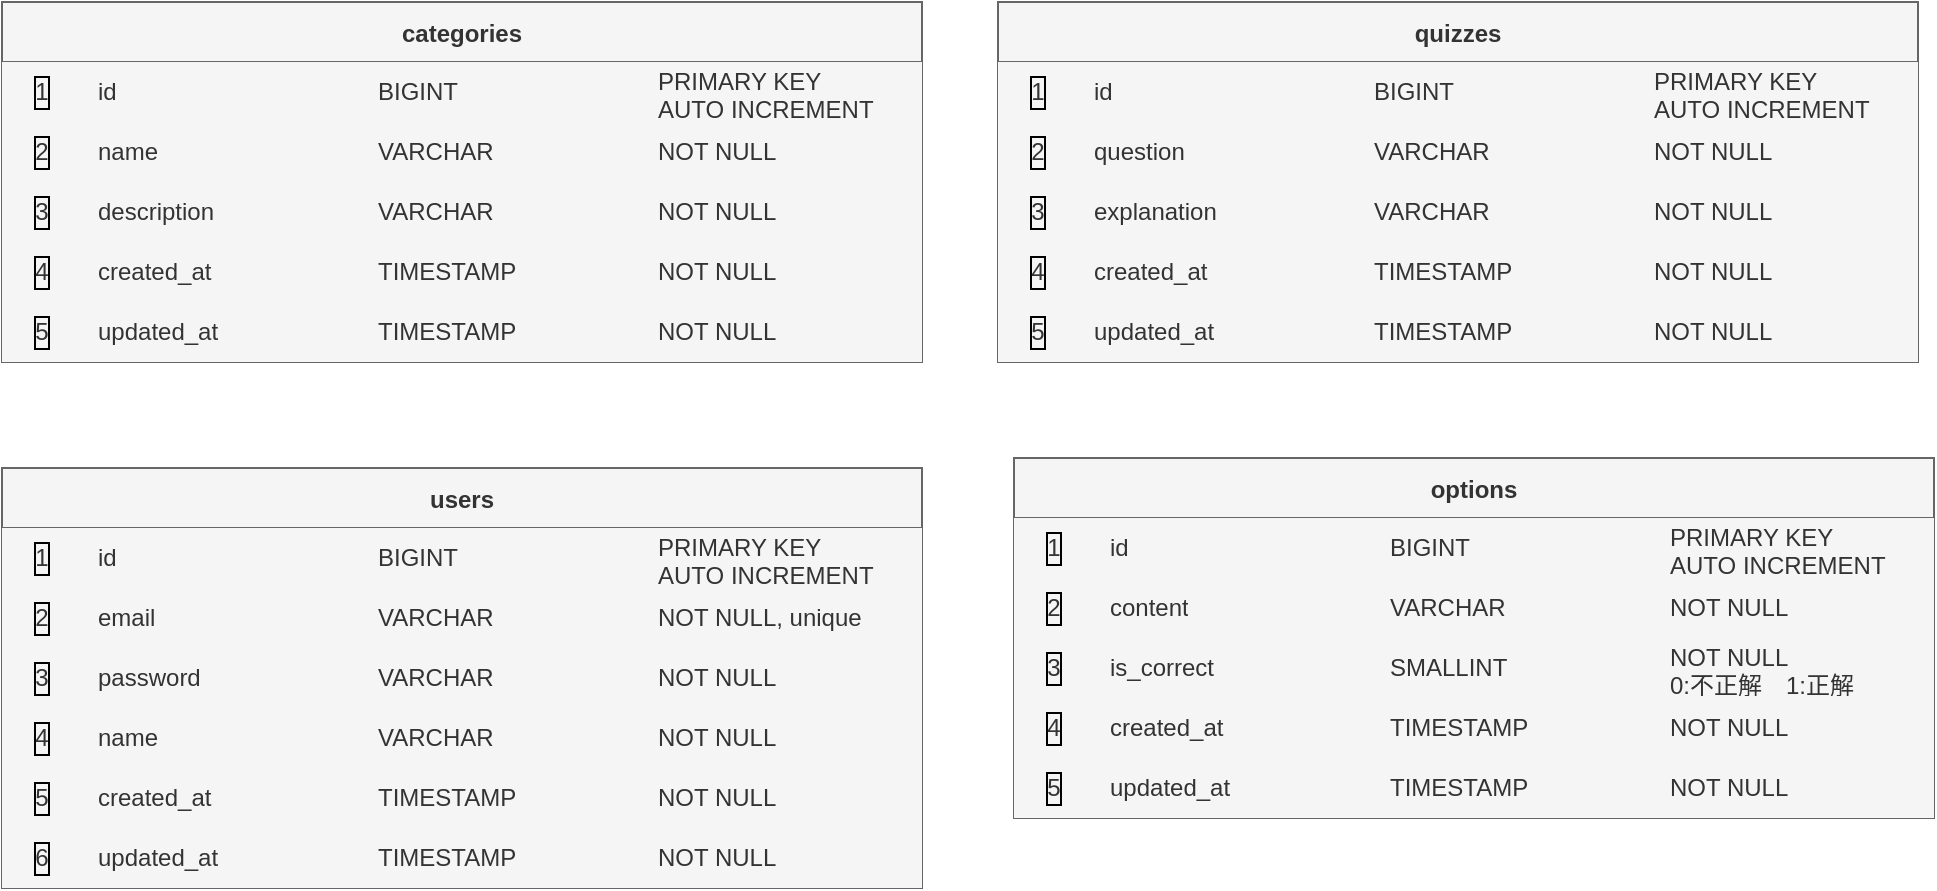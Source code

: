 <mxfile>
    <diagram id="eIN0XWW3X8XtW1URO2Tv" name="ページ1">
        <mxGraphModel dx="1004" dy="651" grid="0" gridSize="10" guides="1" tooltips="1" connect="1" arrows="1" fold="1" page="1" pageScale="1" pageWidth="827" pageHeight="1169" math="0" shadow="0">
            <root>
                <mxCell id="0"/>
                <mxCell id="1" parent="0"/>
                <mxCell id="2" value="categories" style="shape=table;startSize=30;container=1;collapsible=0;childLayout=tableLayout;fixedRows=1;rowLines=0;fontStyle=1;fillColor=#f5f5f5;strokeColor=#666666;perimeterSpacing=1;swimlaneFillColor=default;fontColor=#333333;" vertex="1" parent="1">
                    <mxGeometry x="42" y="51" width="460" height="180" as="geometry"/>
                </mxCell>
                <mxCell id="3" value="" style="shape=tableRow;horizontal=0;startSize=0;swimlaneHead=0;swimlaneBody=0;top=0;left=0;bottom=0;right=0;collapsible=0;dropTarget=0;fillColor=#f5f5f5;points=[[0,0.5],[1,0.5]];portConstraint=eastwest;strokeColor=#666666;perimeterSpacing=1;swimlaneFillColor=default;fontColor=#333333;" vertex="1" parent="2">
                    <mxGeometry y="30" width="460" height="30" as="geometry"/>
                </mxCell>
                <mxCell id="4" value="1" style="shape=partialRectangle;html=1;whiteSpace=wrap;connectable=0;fillColor=#f5f5f5;top=0;left=0;bottom=0;right=0;overflow=hidden;pointerEvents=1;strokeColor=#666666;perimeterSpacing=1;swimlaneFillColor=default;fontColor=#333333;labelBorderColor=default;" vertex="1" parent="3">
                    <mxGeometry width="40" height="30" as="geometry">
                        <mxRectangle width="40" height="30" as="alternateBounds"/>
                    </mxGeometry>
                </mxCell>
                <mxCell id="5" value="id" style="shape=partialRectangle;html=1;whiteSpace=wrap;connectable=0;fillColor=#f5f5f5;top=0;left=0;bottom=0;right=0;align=left;spacingLeft=6;overflow=hidden;strokeColor=#666666;perimeterSpacing=1;swimlaneFillColor=default;fontColor=#333333;" vertex="1" parent="3">
                    <mxGeometry x="40" width="140" height="30" as="geometry">
                        <mxRectangle width="140" height="30" as="alternateBounds"/>
                    </mxGeometry>
                </mxCell>
                <mxCell id="18" value="BIGINT" style="shape=partialRectangle;html=1;whiteSpace=wrap;connectable=0;fillColor=#f5f5f5;top=0;left=0;bottom=0;right=0;align=left;spacingLeft=6;overflow=hidden;strokeColor=#666666;perimeterSpacing=1;swimlaneFillColor=default;fontColor=#333333;" vertex="1" parent="3">
                    <mxGeometry x="180" width="140" height="30" as="geometry">
                        <mxRectangle width="140" height="30" as="alternateBounds"/>
                    </mxGeometry>
                </mxCell>
                <mxCell id="21" value="PRIMARY KEY&lt;br&gt;AUTO INCREMENT" style="shape=partialRectangle;html=1;whiteSpace=wrap;connectable=0;fillColor=#f5f5f5;top=0;left=0;bottom=0;right=0;align=left;spacingLeft=6;overflow=hidden;strokeColor=#666666;perimeterSpacing=1;swimlaneFillColor=default;fontColor=#333333;" vertex="1" parent="3">
                    <mxGeometry x="320" width="140" height="30" as="geometry">
                        <mxRectangle width="140" height="30" as="alternateBounds"/>
                    </mxGeometry>
                </mxCell>
                <mxCell id="6" value="" style="shape=tableRow;horizontal=0;startSize=0;swimlaneHead=0;swimlaneBody=0;top=0;left=0;bottom=0;right=0;collapsible=0;dropTarget=0;fillColor=#f5f5f5;points=[[0,0.5],[1,0.5]];portConstraint=eastwest;strokeColor=#666666;perimeterSpacing=1;swimlaneFillColor=default;fontColor=#333333;" vertex="1" parent="2">
                    <mxGeometry y="60" width="460" height="30" as="geometry"/>
                </mxCell>
                <mxCell id="7" value="2" style="shape=partialRectangle;html=1;whiteSpace=wrap;connectable=0;fillColor=#f5f5f5;top=0;left=0;bottom=0;right=0;overflow=hidden;strokeColor=#666666;perimeterSpacing=1;swimlaneFillColor=default;fontColor=#333333;labelBorderColor=default;" vertex="1" parent="6">
                    <mxGeometry width="40" height="30" as="geometry">
                        <mxRectangle width="40" height="30" as="alternateBounds"/>
                    </mxGeometry>
                </mxCell>
                <mxCell id="8" value="name" style="shape=partialRectangle;html=1;whiteSpace=wrap;connectable=0;fillColor=#f5f5f5;top=0;left=0;bottom=0;right=0;align=left;spacingLeft=6;overflow=hidden;strokeColor=#666666;perimeterSpacing=1;swimlaneFillColor=default;fontColor=#333333;" vertex="1" parent="6">
                    <mxGeometry x="40" width="140" height="30" as="geometry">
                        <mxRectangle width="140" height="30" as="alternateBounds"/>
                    </mxGeometry>
                </mxCell>
                <mxCell id="19" value="VARCHAR" style="shape=partialRectangle;html=1;whiteSpace=wrap;connectable=0;fillColor=#f5f5f5;top=0;left=0;bottom=0;right=0;align=left;spacingLeft=6;overflow=hidden;strokeColor=#666666;perimeterSpacing=1;swimlaneFillColor=default;fontColor=#333333;" vertex="1" parent="6">
                    <mxGeometry x="180" width="140" height="30" as="geometry">
                        <mxRectangle width="140" height="30" as="alternateBounds"/>
                    </mxGeometry>
                </mxCell>
                <mxCell id="22" value="NOT NULL" style="shape=partialRectangle;html=1;whiteSpace=wrap;connectable=0;fillColor=#f5f5f5;top=0;left=0;bottom=0;right=0;align=left;spacingLeft=6;overflow=hidden;strokeColor=#666666;perimeterSpacing=1;swimlaneFillColor=default;fontColor=#333333;" vertex="1" parent="6">
                    <mxGeometry x="320" width="140" height="30" as="geometry">
                        <mxRectangle width="140" height="30" as="alternateBounds"/>
                    </mxGeometry>
                </mxCell>
                <mxCell id="9" value="" style="shape=tableRow;horizontal=0;startSize=0;swimlaneHead=0;swimlaneBody=0;top=0;left=0;bottom=0;right=0;collapsible=0;dropTarget=0;fillColor=#f5f5f5;points=[[0,0.5],[1,0.5]];portConstraint=eastwest;strokeColor=#666666;perimeterSpacing=1;swimlaneFillColor=default;fontColor=#333333;" vertex="1" parent="2">
                    <mxGeometry y="90" width="460" height="30" as="geometry"/>
                </mxCell>
                <mxCell id="10" value="3" style="shape=partialRectangle;html=1;whiteSpace=wrap;connectable=0;fillColor=#f5f5f5;top=0;left=0;bottom=0;right=0;overflow=hidden;strokeColor=#666666;perimeterSpacing=1;swimlaneFillColor=default;fontColor=#333333;labelBorderColor=default;" vertex="1" parent="9">
                    <mxGeometry width="40" height="30" as="geometry">
                        <mxRectangle width="40" height="30" as="alternateBounds"/>
                    </mxGeometry>
                </mxCell>
                <mxCell id="11" value="description" style="shape=partialRectangle;html=1;whiteSpace=wrap;connectable=0;fillColor=#f5f5f5;top=0;left=0;bottom=0;right=0;align=left;spacingLeft=6;overflow=hidden;strokeColor=#666666;perimeterSpacing=1;swimlaneFillColor=default;fontColor=#333333;" vertex="1" parent="9">
                    <mxGeometry x="40" width="140" height="30" as="geometry">
                        <mxRectangle width="140" height="30" as="alternateBounds"/>
                    </mxGeometry>
                </mxCell>
                <mxCell id="20" value="VARCHAR" style="shape=partialRectangle;html=1;whiteSpace=wrap;connectable=0;fillColor=#f5f5f5;top=0;left=0;bottom=0;right=0;align=left;spacingLeft=6;overflow=hidden;strokeColor=#666666;perimeterSpacing=1;swimlaneFillColor=default;fontColor=#333333;" vertex="1" parent="9">
                    <mxGeometry x="180" width="140" height="30" as="geometry">
                        <mxRectangle width="140" height="30" as="alternateBounds"/>
                    </mxGeometry>
                </mxCell>
                <mxCell id="23" value="NOT NULL" style="shape=partialRectangle;html=1;whiteSpace=wrap;connectable=0;fillColor=#f5f5f5;top=0;left=0;bottom=0;right=0;align=left;spacingLeft=6;overflow=hidden;strokeColor=#666666;perimeterSpacing=1;swimlaneFillColor=default;fontColor=#333333;" vertex="1" parent="9">
                    <mxGeometry x="320" width="140" height="30" as="geometry">
                        <mxRectangle width="140" height="30" as="alternateBounds"/>
                    </mxGeometry>
                </mxCell>
                <mxCell id="72" style="shape=tableRow;horizontal=0;startSize=0;swimlaneHead=0;swimlaneBody=0;top=0;left=0;bottom=0;right=0;collapsible=0;dropTarget=0;fillColor=#f5f5f5;points=[[0,0.5],[1,0.5]];portConstraint=eastwest;strokeColor=#666666;perimeterSpacing=1;swimlaneFillColor=default;fontColor=#333333;" vertex="1" parent="2">
                    <mxGeometry y="120" width="460" height="30" as="geometry"/>
                </mxCell>
                <mxCell id="73" value="4" style="shape=partialRectangle;html=1;whiteSpace=wrap;connectable=0;fillColor=#f5f5f5;top=0;left=0;bottom=0;right=0;overflow=hidden;strokeColor=#666666;perimeterSpacing=1;swimlaneFillColor=default;fontColor=#333333;labelBorderColor=default;" vertex="1" parent="72">
                    <mxGeometry width="40" height="30" as="geometry">
                        <mxRectangle width="40" height="30" as="alternateBounds"/>
                    </mxGeometry>
                </mxCell>
                <mxCell id="74" value="created_at" style="shape=partialRectangle;html=1;whiteSpace=wrap;connectable=0;fillColor=#f5f5f5;top=0;left=0;bottom=0;right=0;align=left;spacingLeft=6;overflow=hidden;strokeColor=#666666;perimeterSpacing=1;swimlaneFillColor=default;fontColor=#333333;" vertex="1" parent="72">
                    <mxGeometry x="40" width="140" height="30" as="geometry">
                        <mxRectangle width="140" height="30" as="alternateBounds"/>
                    </mxGeometry>
                </mxCell>
                <mxCell id="75" value="TIMESTAMP" style="shape=partialRectangle;html=1;whiteSpace=wrap;connectable=0;fillColor=#f5f5f5;top=0;left=0;bottom=0;right=0;align=left;spacingLeft=6;overflow=hidden;strokeColor=#666666;perimeterSpacing=1;swimlaneFillColor=default;fontColor=#333333;" vertex="1" parent="72">
                    <mxGeometry x="180" width="140" height="30" as="geometry">
                        <mxRectangle width="140" height="30" as="alternateBounds"/>
                    </mxGeometry>
                </mxCell>
                <mxCell id="76" value="NOT NULL" style="shape=partialRectangle;html=1;whiteSpace=wrap;connectable=0;fillColor=#f5f5f5;top=0;left=0;bottom=0;right=0;align=left;spacingLeft=6;overflow=hidden;strokeColor=#666666;perimeterSpacing=1;swimlaneFillColor=default;fontColor=#333333;" vertex="1" parent="72">
                    <mxGeometry x="320" width="140" height="30" as="geometry">
                        <mxRectangle width="140" height="30" as="alternateBounds"/>
                    </mxGeometry>
                </mxCell>
                <mxCell id="77" style="shape=tableRow;horizontal=0;startSize=0;swimlaneHead=0;swimlaneBody=0;top=0;left=0;bottom=0;right=0;collapsible=0;dropTarget=0;fillColor=#f5f5f5;points=[[0,0.5],[1,0.5]];portConstraint=eastwest;strokeColor=#666666;perimeterSpacing=1;swimlaneFillColor=default;fontColor=#333333;" vertex="1" parent="2">
                    <mxGeometry y="150" width="460" height="30" as="geometry"/>
                </mxCell>
                <mxCell id="78" value="5" style="shape=partialRectangle;html=1;whiteSpace=wrap;connectable=0;fillColor=#f5f5f5;top=0;left=0;bottom=0;right=0;overflow=hidden;strokeColor=#666666;perimeterSpacing=1;swimlaneFillColor=default;fontColor=#333333;labelBorderColor=default;" vertex="1" parent="77">
                    <mxGeometry width="40" height="30" as="geometry">
                        <mxRectangle width="40" height="30" as="alternateBounds"/>
                    </mxGeometry>
                </mxCell>
                <mxCell id="79" value="updated_at" style="shape=partialRectangle;html=1;whiteSpace=wrap;connectable=0;fillColor=#f5f5f5;top=0;left=0;bottom=0;right=0;align=left;spacingLeft=6;overflow=hidden;strokeColor=#666666;perimeterSpacing=1;swimlaneFillColor=default;fontColor=#333333;" vertex="1" parent="77">
                    <mxGeometry x="40" width="140" height="30" as="geometry">
                        <mxRectangle width="140" height="30" as="alternateBounds"/>
                    </mxGeometry>
                </mxCell>
                <mxCell id="80" value="TIMESTAMP" style="shape=partialRectangle;html=1;whiteSpace=wrap;connectable=0;fillColor=#f5f5f5;top=0;left=0;bottom=0;right=0;align=left;spacingLeft=6;overflow=hidden;strokeColor=#666666;perimeterSpacing=1;swimlaneFillColor=default;fontColor=#333333;" vertex="1" parent="77">
                    <mxGeometry x="180" width="140" height="30" as="geometry">
                        <mxRectangle width="140" height="30" as="alternateBounds"/>
                    </mxGeometry>
                </mxCell>
                <mxCell id="81" value="NOT NULL" style="shape=partialRectangle;html=1;whiteSpace=wrap;connectable=0;fillColor=#f5f5f5;top=0;left=0;bottom=0;right=0;align=left;spacingLeft=6;overflow=hidden;strokeColor=#666666;perimeterSpacing=1;swimlaneFillColor=default;fontColor=#333333;" vertex="1" parent="77">
                    <mxGeometry x="320" width="140" height="30" as="geometry">
                        <mxRectangle width="140" height="30" as="alternateBounds"/>
                    </mxGeometry>
                </mxCell>
                <mxCell id="24" value="options" style="shape=table;startSize=30;container=1;collapsible=0;childLayout=tableLayout;fixedRows=1;rowLines=0;fontStyle=1;fillColor=#f5f5f5;strokeColor=#666666;perimeterSpacing=1;swimlaneFillColor=default;fontColor=#333333;" vertex="1" parent="1">
                    <mxGeometry x="548" y="279" width="460" height="180" as="geometry"/>
                </mxCell>
                <mxCell id="25" value="" style="shape=tableRow;horizontal=0;startSize=0;swimlaneHead=0;swimlaneBody=0;top=0;left=0;bottom=0;right=0;collapsible=0;dropTarget=0;fillColor=#f5f5f5;points=[[0,0.5],[1,0.5]];portConstraint=eastwest;strokeColor=#666666;perimeterSpacing=1;swimlaneFillColor=default;fontColor=#333333;" vertex="1" parent="24">
                    <mxGeometry y="30" width="460" height="30" as="geometry"/>
                </mxCell>
                <mxCell id="26" value="1" style="shape=partialRectangle;html=1;whiteSpace=wrap;connectable=0;fillColor=#f5f5f5;top=0;left=0;bottom=0;right=0;overflow=hidden;pointerEvents=1;strokeColor=#666666;perimeterSpacing=1;swimlaneFillColor=default;fontColor=#333333;labelBorderColor=default;" vertex="1" parent="25">
                    <mxGeometry width="40" height="30" as="geometry">
                        <mxRectangle width="40" height="30" as="alternateBounds"/>
                    </mxGeometry>
                </mxCell>
                <mxCell id="27" value="id" style="shape=partialRectangle;html=1;whiteSpace=wrap;connectable=0;fillColor=#f5f5f5;top=0;left=0;bottom=0;right=0;align=left;spacingLeft=6;overflow=hidden;strokeColor=#666666;perimeterSpacing=1;swimlaneFillColor=default;fontColor=#333333;" vertex="1" parent="25">
                    <mxGeometry x="40" width="140" height="30" as="geometry">
                        <mxRectangle width="140" height="30" as="alternateBounds"/>
                    </mxGeometry>
                </mxCell>
                <mxCell id="28" value="BIGINT" style="shape=partialRectangle;html=1;whiteSpace=wrap;connectable=0;fillColor=#f5f5f5;top=0;left=0;bottom=0;right=0;align=left;spacingLeft=6;overflow=hidden;strokeColor=#666666;perimeterSpacing=1;swimlaneFillColor=default;fontColor=#333333;" vertex="1" parent="25">
                    <mxGeometry x="180" width="140" height="30" as="geometry">
                        <mxRectangle width="140" height="30" as="alternateBounds"/>
                    </mxGeometry>
                </mxCell>
                <mxCell id="29" value="PRIMARY KEY&lt;br&gt;AUTO INCREMENT" style="shape=partialRectangle;html=1;whiteSpace=wrap;connectable=0;fillColor=#f5f5f5;top=0;left=0;bottom=0;right=0;align=left;spacingLeft=6;overflow=hidden;strokeColor=#666666;perimeterSpacing=1;swimlaneFillColor=default;fontColor=#333333;" vertex="1" parent="25">
                    <mxGeometry x="320" width="140" height="30" as="geometry">
                        <mxRectangle width="140" height="30" as="alternateBounds"/>
                    </mxGeometry>
                </mxCell>
                <mxCell id="30" value="" style="shape=tableRow;horizontal=0;startSize=0;swimlaneHead=0;swimlaneBody=0;top=0;left=0;bottom=0;right=0;collapsible=0;dropTarget=0;fillColor=#f5f5f5;points=[[0,0.5],[1,0.5]];portConstraint=eastwest;strokeColor=#666666;perimeterSpacing=1;swimlaneFillColor=default;fontColor=#333333;" vertex="1" parent="24">
                    <mxGeometry y="60" width="460" height="30" as="geometry"/>
                </mxCell>
                <mxCell id="31" value="2" style="shape=partialRectangle;html=1;whiteSpace=wrap;connectable=0;fillColor=#f5f5f5;top=0;left=0;bottom=0;right=0;overflow=hidden;strokeColor=#666666;perimeterSpacing=1;swimlaneFillColor=default;fontColor=#333333;labelBorderColor=default;" vertex="1" parent="30">
                    <mxGeometry width="40" height="30" as="geometry">
                        <mxRectangle width="40" height="30" as="alternateBounds"/>
                    </mxGeometry>
                </mxCell>
                <mxCell id="32" value="content" style="shape=partialRectangle;html=1;whiteSpace=wrap;connectable=0;fillColor=#f5f5f5;top=0;left=0;bottom=0;right=0;align=left;spacingLeft=6;overflow=hidden;strokeColor=#666666;perimeterSpacing=1;swimlaneFillColor=default;fontColor=#333333;" vertex="1" parent="30">
                    <mxGeometry x="40" width="140" height="30" as="geometry">
                        <mxRectangle width="140" height="30" as="alternateBounds"/>
                    </mxGeometry>
                </mxCell>
                <mxCell id="33" value="VARCHAR" style="shape=partialRectangle;html=1;whiteSpace=wrap;connectable=0;fillColor=#f5f5f5;top=0;left=0;bottom=0;right=0;align=left;spacingLeft=6;overflow=hidden;strokeColor=#666666;perimeterSpacing=1;swimlaneFillColor=default;fontColor=#333333;" vertex="1" parent="30">
                    <mxGeometry x="180" width="140" height="30" as="geometry">
                        <mxRectangle width="140" height="30" as="alternateBounds"/>
                    </mxGeometry>
                </mxCell>
                <mxCell id="34" value="NOT NULL" style="shape=partialRectangle;html=1;whiteSpace=wrap;connectable=0;fillColor=#f5f5f5;top=0;left=0;bottom=0;right=0;align=left;spacingLeft=6;overflow=hidden;strokeColor=#666666;perimeterSpacing=1;swimlaneFillColor=default;fontColor=#333333;" vertex="1" parent="30">
                    <mxGeometry x="320" width="140" height="30" as="geometry">
                        <mxRectangle width="140" height="30" as="alternateBounds"/>
                    </mxGeometry>
                </mxCell>
                <mxCell id="35" value="" style="shape=tableRow;horizontal=0;startSize=0;swimlaneHead=0;swimlaneBody=0;top=0;left=0;bottom=0;right=0;collapsible=0;dropTarget=0;fillColor=#f5f5f5;points=[[0,0.5],[1,0.5]];portConstraint=eastwest;strokeColor=#666666;perimeterSpacing=1;swimlaneFillColor=default;fontColor=#333333;" vertex="1" parent="24">
                    <mxGeometry y="90" width="460" height="30" as="geometry"/>
                </mxCell>
                <mxCell id="36" value="3" style="shape=partialRectangle;html=1;whiteSpace=wrap;connectable=0;fillColor=#f5f5f5;top=0;left=0;bottom=0;right=0;overflow=hidden;strokeColor=#666666;perimeterSpacing=1;swimlaneFillColor=default;fontColor=#333333;labelBorderColor=default;" vertex="1" parent="35">
                    <mxGeometry width="40" height="30" as="geometry">
                        <mxRectangle width="40" height="30" as="alternateBounds"/>
                    </mxGeometry>
                </mxCell>
                <mxCell id="37" value="is_correct" style="shape=partialRectangle;html=1;whiteSpace=wrap;connectable=0;fillColor=#f5f5f5;top=0;left=0;bottom=0;right=0;align=left;spacingLeft=6;overflow=hidden;strokeColor=#666666;perimeterSpacing=1;swimlaneFillColor=default;fontColor=#333333;" vertex="1" parent="35">
                    <mxGeometry x="40" width="140" height="30" as="geometry">
                        <mxRectangle width="140" height="30" as="alternateBounds"/>
                    </mxGeometry>
                </mxCell>
                <mxCell id="38" value="SMALLINT" style="shape=partialRectangle;html=1;whiteSpace=wrap;connectable=0;fillColor=#f5f5f5;top=0;left=0;bottom=0;right=0;align=left;spacingLeft=6;overflow=hidden;strokeColor=#666666;perimeterSpacing=1;swimlaneFillColor=default;fontColor=#333333;" vertex="1" parent="35">
                    <mxGeometry x="180" width="140" height="30" as="geometry">
                        <mxRectangle width="140" height="30" as="alternateBounds"/>
                    </mxGeometry>
                </mxCell>
                <mxCell id="39" value="NOT NULL&lt;br&gt;0:不正解　1:正解" style="shape=partialRectangle;html=1;whiteSpace=wrap;connectable=0;fillColor=#f5f5f5;top=0;left=0;bottom=0;right=0;align=left;spacingLeft=6;overflow=hidden;strokeColor=#666666;perimeterSpacing=1;swimlaneFillColor=default;fontColor=#333333;" vertex="1" parent="35">
                    <mxGeometry x="320" width="140" height="30" as="geometry">
                        <mxRectangle width="140" height="30" as="alternateBounds"/>
                    </mxGeometry>
                </mxCell>
                <mxCell id="93" style="shape=tableRow;horizontal=0;startSize=0;swimlaneHead=0;swimlaneBody=0;top=0;left=0;bottom=0;right=0;collapsible=0;dropTarget=0;fillColor=#f5f5f5;points=[[0,0.5],[1,0.5]];portConstraint=eastwest;strokeColor=#666666;perimeterSpacing=1;swimlaneFillColor=default;fontColor=#333333;" vertex="1" parent="24">
                    <mxGeometry y="120" width="460" height="30" as="geometry"/>
                </mxCell>
                <mxCell id="94" value="4" style="shape=partialRectangle;html=1;whiteSpace=wrap;connectable=0;fillColor=#f5f5f5;top=0;left=0;bottom=0;right=0;overflow=hidden;strokeColor=#666666;perimeterSpacing=1;swimlaneFillColor=default;fontColor=#333333;labelBorderColor=default;" vertex="1" parent="93">
                    <mxGeometry width="40" height="30" as="geometry">
                        <mxRectangle width="40" height="30" as="alternateBounds"/>
                    </mxGeometry>
                </mxCell>
                <mxCell id="95" value="created_at" style="shape=partialRectangle;html=1;whiteSpace=wrap;connectable=0;fillColor=#f5f5f5;top=0;left=0;bottom=0;right=0;align=left;spacingLeft=6;overflow=hidden;strokeColor=#666666;perimeterSpacing=1;swimlaneFillColor=default;fontColor=#333333;" vertex="1" parent="93">
                    <mxGeometry x="40" width="140" height="30" as="geometry">
                        <mxRectangle width="140" height="30" as="alternateBounds"/>
                    </mxGeometry>
                </mxCell>
                <mxCell id="96" value="TIMESTAMP" style="shape=partialRectangle;html=1;whiteSpace=wrap;connectable=0;fillColor=#f5f5f5;top=0;left=0;bottom=0;right=0;align=left;spacingLeft=6;overflow=hidden;strokeColor=#666666;perimeterSpacing=1;swimlaneFillColor=default;fontColor=#333333;" vertex="1" parent="93">
                    <mxGeometry x="180" width="140" height="30" as="geometry">
                        <mxRectangle width="140" height="30" as="alternateBounds"/>
                    </mxGeometry>
                </mxCell>
                <mxCell id="97" value="NOT NULL" style="shape=partialRectangle;html=1;whiteSpace=wrap;connectable=0;fillColor=#f5f5f5;top=0;left=0;bottom=0;right=0;align=left;spacingLeft=6;overflow=hidden;strokeColor=#666666;perimeterSpacing=1;swimlaneFillColor=default;fontColor=#333333;" vertex="1" parent="93">
                    <mxGeometry x="320" width="140" height="30" as="geometry">
                        <mxRectangle width="140" height="30" as="alternateBounds"/>
                    </mxGeometry>
                </mxCell>
                <mxCell id="131" style="shape=tableRow;horizontal=0;startSize=0;swimlaneHead=0;swimlaneBody=0;top=0;left=0;bottom=0;right=0;collapsible=0;dropTarget=0;fillColor=#f5f5f5;points=[[0,0.5],[1,0.5]];portConstraint=eastwest;strokeColor=#666666;perimeterSpacing=1;swimlaneFillColor=default;fontColor=#333333;" vertex="1" parent="24">
                    <mxGeometry y="150" width="460" height="30" as="geometry"/>
                </mxCell>
                <mxCell id="132" value="5" style="shape=partialRectangle;html=1;whiteSpace=wrap;connectable=0;fillColor=#f5f5f5;top=0;left=0;bottom=0;right=0;overflow=hidden;strokeColor=#666666;perimeterSpacing=1;swimlaneFillColor=default;fontColor=#333333;labelBorderColor=default;" vertex="1" parent="131">
                    <mxGeometry width="40" height="30" as="geometry">
                        <mxRectangle width="40" height="30" as="alternateBounds"/>
                    </mxGeometry>
                </mxCell>
                <mxCell id="133" value="updated_at" style="shape=partialRectangle;html=1;whiteSpace=wrap;connectable=0;fillColor=#f5f5f5;top=0;left=0;bottom=0;right=0;align=left;spacingLeft=6;overflow=hidden;strokeColor=#666666;perimeterSpacing=1;swimlaneFillColor=default;fontColor=#333333;" vertex="1" parent="131">
                    <mxGeometry x="40" width="140" height="30" as="geometry">
                        <mxRectangle width="140" height="30" as="alternateBounds"/>
                    </mxGeometry>
                </mxCell>
                <mxCell id="134" value="TIMESTAMP" style="shape=partialRectangle;html=1;whiteSpace=wrap;connectable=0;fillColor=#f5f5f5;top=0;left=0;bottom=0;right=0;align=left;spacingLeft=6;overflow=hidden;strokeColor=#666666;perimeterSpacing=1;swimlaneFillColor=default;fontColor=#333333;" vertex="1" parent="131">
                    <mxGeometry x="180" width="140" height="30" as="geometry">
                        <mxRectangle width="140" height="30" as="alternateBounds"/>
                    </mxGeometry>
                </mxCell>
                <mxCell id="135" value="NOT NULL" style="shape=partialRectangle;html=1;whiteSpace=wrap;connectable=0;fillColor=#f5f5f5;top=0;left=0;bottom=0;right=0;align=left;spacingLeft=6;overflow=hidden;strokeColor=#666666;perimeterSpacing=1;swimlaneFillColor=default;fontColor=#333333;" vertex="1" parent="131">
                    <mxGeometry x="320" width="140" height="30" as="geometry">
                        <mxRectangle width="140" height="30" as="alternateBounds"/>
                    </mxGeometry>
                </mxCell>
                <mxCell id="40" value="users" style="shape=table;startSize=30;container=1;collapsible=0;childLayout=tableLayout;fixedRows=1;rowLines=0;fontStyle=1;fillColor=#f5f5f5;strokeColor=#666666;perimeterSpacing=1;swimlaneFillColor=default;fontColor=#333333;" vertex="1" parent="1">
                    <mxGeometry x="42" y="284" width="460" height="210" as="geometry"/>
                </mxCell>
                <mxCell id="41" value="" style="shape=tableRow;horizontal=0;startSize=0;swimlaneHead=0;swimlaneBody=0;top=0;left=0;bottom=0;right=0;collapsible=0;dropTarget=0;fillColor=#f5f5f5;points=[[0,0.5],[1,0.5]];portConstraint=eastwest;strokeColor=#666666;perimeterSpacing=1;swimlaneFillColor=default;fontColor=#333333;" vertex="1" parent="40">
                    <mxGeometry y="30" width="460" height="30" as="geometry"/>
                </mxCell>
                <mxCell id="42" value="1" style="shape=partialRectangle;html=1;whiteSpace=wrap;connectable=0;fillColor=#f5f5f5;top=0;left=0;bottom=0;right=0;overflow=hidden;pointerEvents=1;strokeColor=#666666;perimeterSpacing=1;swimlaneFillColor=default;fontColor=#333333;labelBorderColor=default;" vertex="1" parent="41">
                    <mxGeometry width="40" height="30" as="geometry">
                        <mxRectangle width="40" height="30" as="alternateBounds"/>
                    </mxGeometry>
                </mxCell>
                <mxCell id="43" value="id" style="shape=partialRectangle;html=1;whiteSpace=wrap;connectable=0;fillColor=#f5f5f5;top=0;left=0;bottom=0;right=0;align=left;spacingLeft=6;overflow=hidden;strokeColor=#666666;perimeterSpacing=1;swimlaneFillColor=default;fontColor=#333333;" vertex="1" parent="41">
                    <mxGeometry x="40" width="140" height="30" as="geometry">
                        <mxRectangle width="140" height="30" as="alternateBounds"/>
                    </mxGeometry>
                </mxCell>
                <mxCell id="44" value="BIGINT" style="shape=partialRectangle;html=1;whiteSpace=wrap;connectable=0;fillColor=#f5f5f5;top=0;left=0;bottom=0;right=0;align=left;spacingLeft=6;overflow=hidden;strokeColor=#666666;perimeterSpacing=1;swimlaneFillColor=default;fontColor=#333333;" vertex="1" parent="41">
                    <mxGeometry x="180" width="140" height="30" as="geometry">
                        <mxRectangle width="140" height="30" as="alternateBounds"/>
                    </mxGeometry>
                </mxCell>
                <mxCell id="45" value="PRIMARY KEY&lt;br&gt;AUTO INCREMENT" style="shape=partialRectangle;html=1;whiteSpace=wrap;connectable=0;fillColor=#f5f5f5;top=0;left=0;bottom=0;right=0;align=left;spacingLeft=6;overflow=hidden;strokeColor=#666666;perimeterSpacing=1;swimlaneFillColor=default;fontColor=#333333;" vertex="1" parent="41">
                    <mxGeometry x="320" width="140" height="30" as="geometry">
                        <mxRectangle width="140" height="30" as="alternateBounds"/>
                    </mxGeometry>
                </mxCell>
                <mxCell id="46" value="" style="shape=tableRow;horizontal=0;startSize=0;swimlaneHead=0;swimlaneBody=0;top=0;left=0;bottom=0;right=0;collapsible=0;dropTarget=0;fillColor=#f5f5f5;points=[[0,0.5],[1,0.5]];portConstraint=eastwest;strokeColor=#666666;perimeterSpacing=1;swimlaneFillColor=default;fontColor=#333333;" vertex="1" parent="40">
                    <mxGeometry y="60" width="460" height="30" as="geometry"/>
                </mxCell>
                <mxCell id="47" value="2" style="shape=partialRectangle;html=1;whiteSpace=wrap;connectable=0;fillColor=#f5f5f5;top=0;left=0;bottom=0;right=0;overflow=hidden;strokeColor=#666666;perimeterSpacing=1;swimlaneFillColor=default;fontColor=#333333;labelBorderColor=default;" vertex="1" parent="46">
                    <mxGeometry width="40" height="30" as="geometry">
                        <mxRectangle width="40" height="30" as="alternateBounds"/>
                    </mxGeometry>
                </mxCell>
                <mxCell id="48" value="email" style="shape=partialRectangle;html=1;whiteSpace=wrap;connectable=0;fillColor=#f5f5f5;top=0;left=0;bottom=0;right=0;align=left;spacingLeft=6;overflow=hidden;strokeColor=#666666;perimeterSpacing=1;swimlaneFillColor=default;fontColor=#333333;" vertex="1" parent="46">
                    <mxGeometry x="40" width="140" height="30" as="geometry">
                        <mxRectangle width="140" height="30" as="alternateBounds"/>
                    </mxGeometry>
                </mxCell>
                <mxCell id="49" value="VARCHAR" style="shape=partialRectangle;html=1;whiteSpace=wrap;connectable=0;fillColor=#f5f5f5;top=0;left=0;bottom=0;right=0;align=left;spacingLeft=6;overflow=hidden;strokeColor=#666666;perimeterSpacing=1;swimlaneFillColor=default;fontColor=#333333;" vertex="1" parent="46">
                    <mxGeometry x="180" width="140" height="30" as="geometry">
                        <mxRectangle width="140" height="30" as="alternateBounds"/>
                    </mxGeometry>
                </mxCell>
                <mxCell id="50" value="NOT NULL, unique" style="shape=partialRectangle;html=1;whiteSpace=wrap;connectable=0;fillColor=#f5f5f5;top=0;left=0;bottom=0;right=0;align=left;spacingLeft=6;overflow=hidden;strokeColor=#666666;perimeterSpacing=1;swimlaneFillColor=default;fontColor=#333333;" vertex="1" parent="46">
                    <mxGeometry x="320" width="140" height="30" as="geometry">
                        <mxRectangle width="140" height="30" as="alternateBounds"/>
                    </mxGeometry>
                </mxCell>
                <mxCell id="51" value="" style="shape=tableRow;horizontal=0;startSize=0;swimlaneHead=0;swimlaneBody=0;top=0;left=0;bottom=0;right=0;collapsible=0;dropTarget=0;fillColor=#f5f5f5;points=[[0,0.5],[1,0.5]];portConstraint=eastwest;strokeColor=#666666;perimeterSpacing=1;swimlaneFillColor=default;fontColor=#333333;" vertex="1" parent="40">
                    <mxGeometry y="90" width="460" height="30" as="geometry"/>
                </mxCell>
                <mxCell id="52" value="3" style="shape=partialRectangle;html=1;whiteSpace=wrap;connectable=0;fillColor=#f5f5f5;top=0;left=0;bottom=0;right=0;overflow=hidden;strokeColor=#666666;perimeterSpacing=1;swimlaneFillColor=default;fontColor=#333333;labelBorderColor=default;" vertex="1" parent="51">
                    <mxGeometry width="40" height="30" as="geometry">
                        <mxRectangle width="40" height="30" as="alternateBounds"/>
                    </mxGeometry>
                </mxCell>
                <mxCell id="53" value="password" style="shape=partialRectangle;html=1;whiteSpace=wrap;connectable=0;fillColor=#f5f5f5;top=0;left=0;bottom=0;right=0;align=left;spacingLeft=6;overflow=hidden;strokeColor=#666666;perimeterSpacing=1;swimlaneFillColor=default;fontColor=#333333;" vertex="1" parent="51">
                    <mxGeometry x="40" width="140" height="30" as="geometry">
                        <mxRectangle width="140" height="30" as="alternateBounds"/>
                    </mxGeometry>
                </mxCell>
                <mxCell id="54" value="VARCHAR" style="shape=partialRectangle;html=1;whiteSpace=wrap;connectable=0;fillColor=#f5f5f5;top=0;left=0;bottom=0;right=0;align=left;spacingLeft=6;overflow=hidden;strokeColor=#666666;perimeterSpacing=1;swimlaneFillColor=default;fontColor=#333333;" vertex="1" parent="51">
                    <mxGeometry x="180" width="140" height="30" as="geometry">
                        <mxRectangle width="140" height="30" as="alternateBounds"/>
                    </mxGeometry>
                </mxCell>
                <mxCell id="55" value="NOT NULL" style="shape=partialRectangle;html=1;whiteSpace=wrap;connectable=0;fillColor=#f5f5f5;top=0;left=0;bottom=0;right=0;align=left;spacingLeft=6;overflow=hidden;strokeColor=#666666;perimeterSpacing=1;swimlaneFillColor=default;fontColor=#333333;" vertex="1" parent="51">
                    <mxGeometry x="320" width="140" height="30" as="geometry">
                        <mxRectangle width="140" height="30" as="alternateBounds"/>
                    </mxGeometry>
                </mxCell>
                <mxCell id="121" style="shape=tableRow;horizontal=0;startSize=0;swimlaneHead=0;swimlaneBody=0;top=0;left=0;bottom=0;right=0;collapsible=0;dropTarget=0;fillColor=#f5f5f5;points=[[0,0.5],[1,0.5]];portConstraint=eastwest;strokeColor=#666666;perimeterSpacing=1;swimlaneFillColor=default;fontColor=#333333;" vertex="1" parent="40">
                    <mxGeometry y="120" width="460" height="30" as="geometry"/>
                </mxCell>
                <mxCell id="122" value="4" style="shape=partialRectangle;html=1;whiteSpace=wrap;connectable=0;fillColor=#f5f5f5;top=0;left=0;bottom=0;right=0;overflow=hidden;strokeColor=#666666;perimeterSpacing=1;swimlaneFillColor=default;fontColor=#333333;labelBorderColor=default;" vertex="1" parent="121">
                    <mxGeometry width="40" height="30" as="geometry">
                        <mxRectangle width="40" height="30" as="alternateBounds"/>
                    </mxGeometry>
                </mxCell>
                <mxCell id="123" value="name" style="shape=partialRectangle;html=1;whiteSpace=wrap;connectable=0;fillColor=#f5f5f5;top=0;left=0;bottom=0;right=0;align=left;spacingLeft=6;overflow=hidden;strokeColor=#666666;perimeterSpacing=1;swimlaneFillColor=default;fontColor=#333333;" vertex="1" parent="121">
                    <mxGeometry x="40" width="140" height="30" as="geometry">
                        <mxRectangle width="140" height="30" as="alternateBounds"/>
                    </mxGeometry>
                </mxCell>
                <mxCell id="124" value="VARCHAR" style="shape=partialRectangle;html=1;whiteSpace=wrap;connectable=0;fillColor=#f5f5f5;top=0;left=0;bottom=0;right=0;align=left;spacingLeft=6;overflow=hidden;strokeColor=#666666;perimeterSpacing=1;swimlaneFillColor=default;fontColor=#333333;" vertex="1" parent="121">
                    <mxGeometry x="180" width="140" height="30" as="geometry">
                        <mxRectangle width="140" height="30" as="alternateBounds"/>
                    </mxGeometry>
                </mxCell>
                <mxCell id="125" value="NOT NULL" style="shape=partialRectangle;html=1;whiteSpace=wrap;connectable=0;fillColor=#f5f5f5;top=0;left=0;bottom=0;right=0;align=left;spacingLeft=6;overflow=hidden;strokeColor=#666666;perimeterSpacing=1;swimlaneFillColor=default;fontColor=#333333;" vertex="1" parent="121">
                    <mxGeometry x="320" width="140" height="30" as="geometry">
                        <mxRectangle width="140" height="30" as="alternateBounds"/>
                    </mxGeometry>
                </mxCell>
                <mxCell id="116" style="shape=tableRow;horizontal=0;startSize=0;swimlaneHead=0;swimlaneBody=0;top=0;left=0;bottom=0;right=0;collapsible=0;dropTarget=0;fillColor=#f5f5f5;points=[[0,0.5],[1,0.5]];portConstraint=eastwest;strokeColor=#666666;perimeterSpacing=1;swimlaneFillColor=default;fontColor=#333333;" vertex="1" parent="40">
                    <mxGeometry y="150" width="460" height="30" as="geometry"/>
                </mxCell>
                <mxCell id="117" value="5" style="shape=partialRectangle;html=1;whiteSpace=wrap;connectable=0;fillColor=#f5f5f5;top=0;left=0;bottom=0;right=0;overflow=hidden;strokeColor=#666666;perimeterSpacing=1;swimlaneFillColor=default;fontColor=#333333;labelBorderColor=default;" vertex="1" parent="116">
                    <mxGeometry width="40" height="30" as="geometry">
                        <mxRectangle width="40" height="30" as="alternateBounds"/>
                    </mxGeometry>
                </mxCell>
                <mxCell id="118" value="created_at" style="shape=partialRectangle;html=1;whiteSpace=wrap;connectable=0;fillColor=#f5f5f5;top=0;left=0;bottom=0;right=0;align=left;spacingLeft=6;overflow=hidden;strokeColor=#666666;perimeterSpacing=1;swimlaneFillColor=default;fontColor=#333333;" vertex="1" parent="116">
                    <mxGeometry x="40" width="140" height="30" as="geometry">
                        <mxRectangle width="140" height="30" as="alternateBounds"/>
                    </mxGeometry>
                </mxCell>
                <mxCell id="119" value="TIMESTAMP" style="shape=partialRectangle;html=1;whiteSpace=wrap;connectable=0;fillColor=#f5f5f5;top=0;left=0;bottom=0;right=0;align=left;spacingLeft=6;overflow=hidden;strokeColor=#666666;perimeterSpacing=1;swimlaneFillColor=default;fontColor=#333333;" vertex="1" parent="116">
                    <mxGeometry x="180" width="140" height="30" as="geometry">
                        <mxRectangle width="140" height="30" as="alternateBounds"/>
                    </mxGeometry>
                </mxCell>
                <mxCell id="120" value="NOT NULL" style="shape=partialRectangle;html=1;whiteSpace=wrap;connectable=0;fillColor=#f5f5f5;top=0;left=0;bottom=0;right=0;align=left;spacingLeft=6;overflow=hidden;strokeColor=#666666;perimeterSpacing=1;swimlaneFillColor=default;fontColor=#333333;" vertex="1" parent="116">
                    <mxGeometry x="320" width="140" height="30" as="geometry">
                        <mxRectangle width="140" height="30" as="alternateBounds"/>
                    </mxGeometry>
                </mxCell>
                <mxCell id="111" style="shape=tableRow;horizontal=0;startSize=0;swimlaneHead=0;swimlaneBody=0;top=0;left=0;bottom=0;right=0;collapsible=0;dropTarget=0;fillColor=#f5f5f5;points=[[0,0.5],[1,0.5]];portConstraint=eastwest;strokeColor=#666666;perimeterSpacing=1;swimlaneFillColor=default;fontColor=#333333;" vertex="1" parent="40">
                    <mxGeometry y="180" width="460" height="30" as="geometry"/>
                </mxCell>
                <mxCell id="112" value="6" style="shape=partialRectangle;html=1;whiteSpace=wrap;connectable=0;fillColor=#f5f5f5;top=0;left=0;bottom=0;right=0;overflow=hidden;strokeColor=#666666;perimeterSpacing=1;swimlaneFillColor=default;fontColor=#333333;labelBorderColor=default;" vertex="1" parent="111">
                    <mxGeometry width="40" height="30" as="geometry">
                        <mxRectangle width="40" height="30" as="alternateBounds"/>
                    </mxGeometry>
                </mxCell>
                <mxCell id="113" value="updated_at" style="shape=partialRectangle;html=1;whiteSpace=wrap;connectable=0;fillColor=#f5f5f5;top=0;left=0;bottom=0;right=0;align=left;spacingLeft=6;overflow=hidden;strokeColor=#666666;perimeterSpacing=1;swimlaneFillColor=default;fontColor=#333333;" vertex="1" parent="111">
                    <mxGeometry x="40" width="140" height="30" as="geometry">
                        <mxRectangle width="140" height="30" as="alternateBounds"/>
                    </mxGeometry>
                </mxCell>
                <mxCell id="114" value="TIMESTAMP" style="shape=partialRectangle;html=1;whiteSpace=wrap;connectable=0;fillColor=#f5f5f5;top=0;left=0;bottom=0;right=0;align=left;spacingLeft=6;overflow=hidden;strokeColor=#666666;perimeterSpacing=1;swimlaneFillColor=default;fontColor=#333333;" vertex="1" parent="111">
                    <mxGeometry x="180" width="140" height="30" as="geometry">
                        <mxRectangle width="140" height="30" as="alternateBounds"/>
                    </mxGeometry>
                </mxCell>
                <mxCell id="115" value="NOT NULL" style="shape=partialRectangle;html=1;whiteSpace=wrap;connectable=0;fillColor=#f5f5f5;top=0;left=0;bottom=0;right=0;align=left;spacingLeft=6;overflow=hidden;strokeColor=#666666;perimeterSpacing=1;swimlaneFillColor=default;fontColor=#333333;" vertex="1" parent="111">
                    <mxGeometry x="320" width="140" height="30" as="geometry">
                        <mxRectangle width="140" height="30" as="alternateBounds"/>
                    </mxGeometry>
                </mxCell>
                <mxCell id="56" value="quizzes" style="shape=table;startSize=30;container=1;collapsible=0;childLayout=tableLayout;fixedRows=1;rowLines=0;fontStyle=1;fillColor=#f5f5f5;strokeColor=#666666;perimeterSpacing=1;swimlaneFillColor=default;fontColor=#333333;" vertex="1" parent="1">
                    <mxGeometry x="540" y="51" width="460" height="180" as="geometry"/>
                </mxCell>
                <mxCell id="57" value="" style="shape=tableRow;horizontal=0;startSize=0;swimlaneHead=0;swimlaneBody=0;top=0;left=0;bottom=0;right=0;collapsible=0;dropTarget=0;fillColor=#f5f5f5;points=[[0,0.5],[1,0.5]];portConstraint=eastwest;strokeColor=#666666;perimeterSpacing=1;swimlaneFillColor=default;fontColor=#333333;" vertex="1" parent="56">
                    <mxGeometry y="30" width="460" height="30" as="geometry"/>
                </mxCell>
                <mxCell id="58" value="1" style="shape=partialRectangle;html=1;whiteSpace=wrap;connectable=0;fillColor=#f5f5f5;top=0;left=0;bottom=0;right=0;overflow=hidden;pointerEvents=1;strokeColor=#666666;perimeterSpacing=1;swimlaneFillColor=default;fontColor=#333333;labelBorderColor=default;" vertex="1" parent="57">
                    <mxGeometry width="40" height="30" as="geometry">
                        <mxRectangle width="40" height="30" as="alternateBounds"/>
                    </mxGeometry>
                </mxCell>
                <mxCell id="59" value="id" style="shape=partialRectangle;html=1;whiteSpace=wrap;connectable=0;fillColor=#f5f5f5;top=0;left=0;bottom=0;right=0;align=left;spacingLeft=6;overflow=hidden;strokeColor=#666666;perimeterSpacing=1;swimlaneFillColor=default;fontColor=#333333;" vertex="1" parent="57">
                    <mxGeometry x="40" width="140" height="30" as="geometry">
                        <mxRectangle width="140" height="30" as="alternateBounds"/>
                    </mxGeometry>
                </mxCell>
                <mxCell id="60" value="BIGINT" style="shape=partialRectangle;html=1;whiteSpace=wrap;connectable=0;fillColor=#f5f5f5;top=0;left=0;bottom=0;right=0;align=left;spacingLeft=6;overflow=hidden;strokeColor=#666666;perimeterSpacing=1;swimlaneFillColor=default;fontColor=#333333;" vertex="1" parent="57">
                    <mxGeometry x="180" width="140" height="30" as="geometry">
                        <mxRectangle width="140" height="30" as="alternateBounds"/>
                    </mxGeometry>
                </mxCell>
                <mxCell id="61" value="PRIMARY KEY&lt;br&gt;AUTO INCREMENT" style="shape=partialRectangle;html=1;whiteSpace=wrap;connectable=0;fillColor=#f5f5f5;top=0;left=0;bottom=0;right=0;align=left;spacingLeft=6;overflow=hidden;strokeColor=#666666;perimeterSpacing=1;swimlaneFillColor=default;fontColor=#333333;" vertex="1" parent="57">
                    <mxGeometry x="320" width="140" height="30" as="geometry">
                        <mxRectangle width="140" height="30" as="alternateBounds"/>
                    </mxGeometry>
                </mxCell>
                <mxCell id="62" value="" style="shape=tableRow;horizontal=0;startSize=0;swimlaneHead=0;swimlaneBody=0;top=0;left=0;bottom=0;right=0;collapsible=0;dropTarget=0;fillColor=#f5f5f5;points=[[0,0.5],[1,0.5]];portConstraint=eastwest;strokeColor=#666666;perimeterSpacing=1;swimlaneFillColor=default;fontColor=#333333;" vertex="1" parent="56">
                    <mxGeometry y="60" width="460" height="30" as="geometry"/>
                </mxCell>
                <mxCell id="63" value="2" style="shape=partialRectangle;html=1;whiteSpace=wrap;connectable=0;fillColor=#f5f5f5;top=0;left=0;bottom=0;right=0;overflow=hidden;strokeColor=#666666;perimeterSpacing=1;swimlaneFillColor=default;fontColor=#333333;labelBorderColor=default;" vertex="1" parent="62">
                    <mxGeometry width="40" height="30" as="geometry">
                        <mxRectangle width="40" height="30" as="alternateBounds"/>
                    </mxGeometry>
                </mxCell>
                <mxCell id="64" value="question" style="shape=partialRectangle;html=1;whiteSpace=wrap;connectable=0;fillColor=#f5f5f5;top=0;left=0;bottom=0;right=0;align=left;spacingLeft=6;overflow=hidden;strokeColor=#666666;perimeterSpacing=1;swimlaneFillColor=default;fontColor=#333333;" vertex="1" parent="62">
                    <mxGeometry x="40" width="140" height="30" as="geometry">
                        <mxRectangle width="140" height="30" as="alternateBounds"/>
                    </mxGeometry>
                </mxCell>
                <mxCell id="65" value="VARCHAR" style="shape=partialRectangle;html=1;whiteSpace=wrap;connectable=0;fillColor=#f5f5f5;top=0;left=0;bottom=0;right=0;align=left;spacingLeft=6;overflow=hidden;strokeColor=#666666;perimeterSpacing=1;swimlaneFillColor=default;fontColor=#333333;" vertex="1" parent="62">
                    <mxGeometry x="180" width="140" height="30" as="geometry">
                        <mxRectangle width="140" height="30" as="alternateBounds"/>
                    </mxGeometry>
                </mxCell>
                <mxCell id="66" value="NOT NULL" style="shape=partialRectangle;html=1;whiteSpace=wrap;connectable=0;fillColor=#f5f5f5;top=0;left=0;bottom=0;right=0;align=left;spacingLeft=6;overflow=hidden;strokeColor=#666666;perimeterSpacing=1;swimlaneFillColor=default;fontColor=#333333;" vertex="1" parent="62">
                    <mxGeometry x="320" width="140" height="30" as="geometry">
                        <mxRectangle width="140" height="30" as="alternateBounds"/>
                    </mxGeometry>
                </mxCell>
                <mxCell id="67" value="" style="shape=tableRow;horizontal=0;startSize=0;swimlaneHead=0;swimlaneBody=0;top=0;left=0;bottom=0;right=0;collapsible=0;dropTarget=0;fillColor=#f5f5f5;points=[[0,0.5],[1,0.5]];portConstraint=eastwest;strokeColor=#666666;perimeterSpacing=1;swimlaneFillColor=default;fontColor=#333333;" vertex="1" parent="56">
                    <mxGeometry y="90" width="460" height="30" as="geometry"/>
                </mxCell>
                <mxCell id="68" value="3" style="shape=partialRectangle;html=1;whiteSpace=wrap;connectable=0;fillColor=#f5f5f5;top=0;left=0;bottom=0;right=0;overflow=hidden;strokeColor=#666666;perimeterSpacing=1;swimlaneFillColor=default;fontColor=#333333;labelBorderColor=default;" vertex="1" parent="67">
                    <mxGeometry width="40" height="30" as="geometry">
                        <mxRectangle width="40" height="30" as="alternateBounds"/>
                    </mxGeometry>
                </mxCell>
                <mxCell id="69" value="explanation" style="shape=partialRectangle;html=1;whiteSpace=wrap;connectable=0;fillColor=#f5f5f5;top=0;left=0;bottom=0;right=0;align=left;spacingLeft=6;overflow=hidden;strokeColor=#666666;perimeterSpacing=1;swimlaneFillColor=default;fontColor=#333333;" vertex="1" parent="67">
                    <mxGeometry x="40" width="140" height="30" as="geometry">
                        <mxRectangle width="140" height="30" as="alternateBounds"/>
                    </mxGeometry>
                </mxCell>
                <mxCell id="70" value="VARCHAR" style="shape=partialRectangle;html=1;whiteSpace=wrap;connectable=0;fillColor=#f5f5f5;top=0;left=0;bottom=0;right=0;align=left;spacingLeft=6;overflow=hidden;strokeColor=#666666;perimeterSpacing=1;swimlaneFillColor=default;fontColor=#333333;" vertex="1" parent="67">
                    <mxGeometry x="180" width="140" height="30" as="geometry">
                        <mxRectangle width="140" height="30" as="alternateBounds"/>
                    </mxGeometry>
                </mxCell>
                <mxCell id="71" value="NOT NULL" style="shape=partialRectangle;html=1;whiteSpace=wrap;connectable=0;fillColor=#f5f5f5;top=0;left=0;bottom=0;right=0;align=left;spacingLeft=6;overflow=hidden;strokeColor=#666666;perimeterSpacing=1;swimlaneFillColor=default;fontColor=#333333;" vertex="1" parent="67">
                    <mxGeometry x="320" width="140" height="30" as="geometry">
                        <mxRectangle width="140" height="30" as="alternateBounds"/>
                    </mxGeometry>
                </mxCell>
                <mxCell id="87" style="shape=tableRow;horizontal=0;startSize=0;swimlaneHead=0;swimlaneBody=0;top=0;left=0;bottom=0;right=0;collapsible=0;dropTarget=0;fillColor=#f5f5f5;points=[[0,0.5],[1,0.5]];portConstraint=eastwest;strokeColor=#666666;perimeterSpacing=1;swimlaneFillColor=default;fontColor=#333333;" vertex="1" parent="56">
                    <mxGeometry y="120" width="460" height="30" as="geometry"/>
                </mxCell>
                <mxCell id="88" value="4" style="shape=partialRectangle;html=1;whiteSpace=wrap;connectable=0;fillColor=#f5f5f5;top=0;left=0;bottom=0;right=0;overflow=hidden;strokeColor=#666666;perimeterSpacing=1;swimlaneFillColor=default;fontColor=#333333;labelBorderColor=default;" vertex="1" parent="87">
                    <mxGeometry width="40" height="30" as="geometry">
                        <mxRectangle width="40" height="30" as="alternateBounds"/>
                    </mxGeometry>
                </mxCell>
                <mxCell id="89" value="created_at" style="shape=partialRectangle;html=1;whiteSpace=wrap;connectable=0;fillColor=#f5f5f5;top=0;left=0;bottom=0;right=0;align=left;spacingLeft=6;overflow=hidden;strokeColor=#666666;perimeterSpacing=1;swimlaneFillColor=default;fontColor=#333333;" vertex="1" parent="87">
                    <mxGeometry x="40" width="140" height="30" as="geometry">
                        <mxRectangle width="140" height="30" as="alternateBounds"/>
                    </mxGeometry>
                </mxCell>
                <mxCell id="90" value="TIMESTAMP" style="shape=partialRectangle;html=1;whiteSpace=wrap;connectable=0;fillColor=#f5f5f5;top=0;left=0;bottom=0;right=0;align=left;spacingLeft=6;overflow=hidden;strokeColor=#666666;perimeterSpacing=1;swimlaneFillColor=default;fontColor=#333333;" vertex="1" parent="87">
                    <mxGeometry x="180" width="140" height="30" as="geometry">
                        <mxRectangle width="140" height="30" as="alternateBounds"/>
                    </mxGeometry>
                </mxCell>
                <mxCell id="91" value="NOT NULL" style="shape=partialRectangle;html=1;whiteSpace=wrap;connectable=0;fillColor=#f5f5f5;top=0;left=0;bottom=0;right=0;align=left;spacingLeft=6;overflow=hidden;strokeColor=#666666;perimeterSpacing=1;swimlaneFillColor=default;fontColor=#333333;" vertex="1" parent="87">
                    <mxGeometry x="320" width="140" height="30" as="geometry">
                        <mxRectangle width="140" height="30" as="alternateBounds"/>
                    </mxGeometry>
                </mxCell>
                <mxCell id="82" style="shape=tableRow;horizontal=0;startSize=0;swimlaneHead=0;swimlaneBody=0;top=0;left=0;bottom=0;right=0;collapsible=0;dropTarget=0;fillColor=#f5f5f5;points=[[0,0.5],[1,0.5]];portConstraint=eastwest;strokeColor=#666666;perimeterSpacing=1;swimlaneFillColor=default;fontColor=#333333;" vertex="1" parent="56">
                    <mxGeometry y="150" width="460" height="30" as="geometry"/>
                </mxCell>
                <mxCell id="83" value="5" style="shape=partialRectangle;html=1;whiteSpace=wrap;connectable=0;fillColor=#f5f5f5;top=0;left=0;bottom=0;right=0;overflow=hidden;strokeColor=#666666;perimeterSpacing=1;swimlaneFillColor=default;fontColor=#333333;labelBorderColor=default;" vertex="1" parent="82">
                    <mxGeometry width="40" height="30" as="geometry">
                        <mxRectangle width="40" height="30" as="alternateBounds"/>
                    </mxGeometry>
                </mxCell>
                <mxCell id="84" value="updated_at" style="shape=partialRectangle;html=1;whiteSpace=wrap;connectable=0;fillColor=#f5f5f5;top=0;left=0;bottom=0;right=0;align=left;spacingLeft=6;overflow=hidden;strokeColor=#666666;perimeterSpacing=1;swimlaneFillColor=default;fontColor=#333333;" vertex="1" parent="82">
                    <mxGeometry x="40" width="140" height="30" as="geometry">
                        <mxRectangle width="140" height="30" as="alternateBounds"/>
                    </mxGeometry>
                </mxCell>
                <mxCell id="85" value="TIMESTAMP" style="shape=partialRectangle;html=1;whiteSpace=wrap;connectable=0;fillColor=#f5f5f5;top=0;left=0;bottom=0;right=0;align=left;spacingLeft=6;overflow=hidden;strokeColor=#666666;perimeterSpacing=1;swimlaneFillColor=default;fontColor=#333333;" vertex="1" parent="82">
                    <mxGeometry x="180" width="140" height="30" as="geometry">
                        <mxRectangle width="140" height="30" as="alternateBounds"/>
                    </mxGeometry>
                </mxCell>
                <mxCell id="86" value="NOT NULL" style="shape=partialRectangle;html=1;whiteSpace=wrap;connectable=0;fillColor=#f5f5f5;top=0;left=0;bottom=0;right=0;align=left;spacingLeft=6;overflow=hidden;strokeColor=#666666;perimeterSpacing=1;swimlaneFillColor=default;fontColor=#333333;" vertex="1" parent="82">
                    <mxGeometry x="320" width="140" height="30" as="geometry">
                        <mxRectangle width="140" height="30" as="alternateBounds"/>
                    </mxGeometry>
                </mxCell>
            </root>
        </mxGraphModel>
    </diagram>
</mxfile>